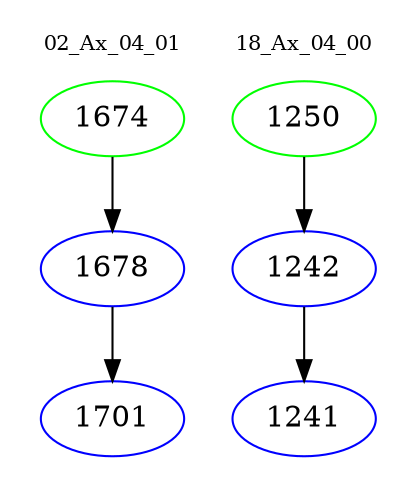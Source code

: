 digraph{
subgraph cluster_0 {
color = white
label = "02_Ax_04_01";
fontsize=10;
T0_1674 [label="1674", color="green"]
T0_1674 -> T0_1678 [color="black"]
T0_1678 [label="1678", color="blue"]
T0_1678 -> T0_1701 [color="black"]
T0_1701 [label="1701", color="blue"]
}
subgraph cluster_1 {
color = white
label = "18_Ax_04_00";
fontsize=10;
T1_1250 [label="1250", color="green"]
T1_1250 -> T1_1242 [color="black"]
T1_1242 [label="1242", color="blue"]
T1_1242 -> T1_1241 [color="black"]
T1_1241 [label="1241", color="blue"]
}
}
